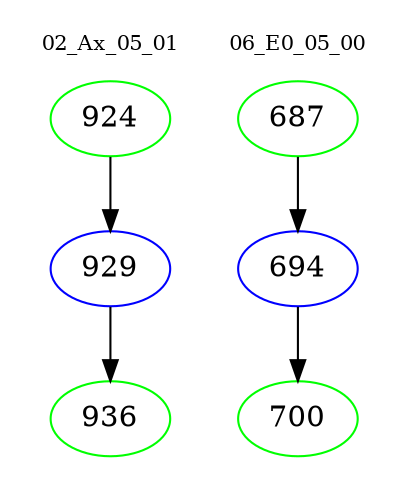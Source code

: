 digraph{
subgraph cluster_0 {
color = white
label = "02_Ax_05_01";
fontsize=10;
T0_924 [label="924", color="green"]
T0_924 -> T0_929 [color="black"]
T0_929 [label="929", color="blue"]
T0_929 -> T0_936 [color="black"]
T0_936 [label="936", color="green"]
}
subgraph cluster_1 {
color = white
label = "06_E0_05_00";
fontsize=10;
T1_687 [label="687", color="green"]
T1_687 -> T1_694 [color="black"]
T1_694 [label="694", color="blue"]
T1_694 -> T1_700 [color="black"]
T1_700 [label="700", color="green"]
}
}
